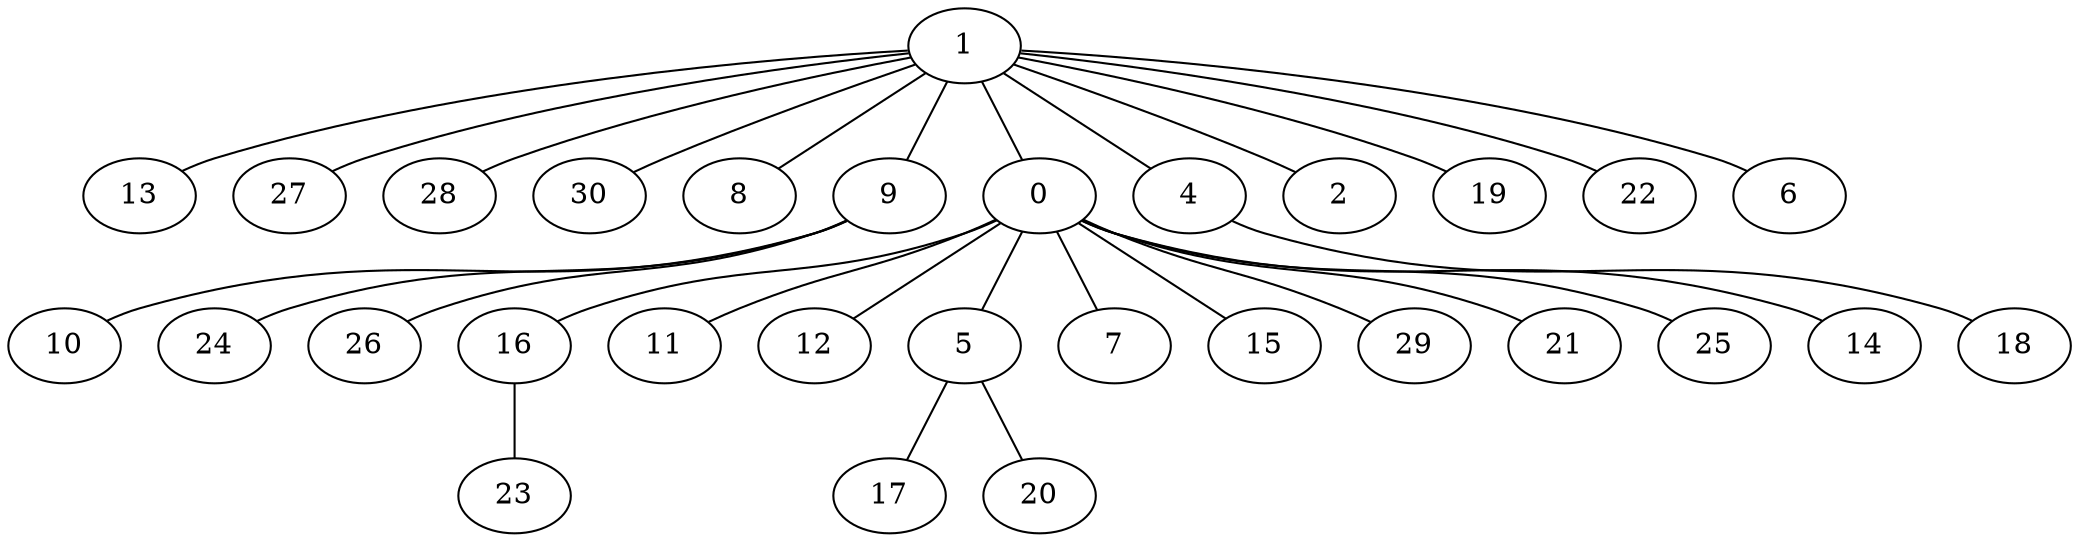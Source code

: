 strict graph G {
1;
13;
27;
28;
30;
8;
9;
0;
4;
2;
19;
22;
6;
10;
24;
26;
16;
11;
12;
5;
7;
15;
29;
21;
25;
14;
18;
23;
17;
20;
9 -- 10;
0 -- 7;
1 -- 28;
5 -- 20;
0 -- 14;
1 -- 4;
0 -- 21;
9 -- 26;
16 -- 23;
0 -- 12;
0 -- 29;
0 -- 16;
0 -- 15;
1 -- 9;
1 -- 19;
9 -- 24;
1 -- 2;
1 -- 13;
5 -- 17;
4 -- 18;
1 -- 0;
1 -- 27;
0 -- 11;
1 -- 8;
1 -- 30;
1 -- 22;
0 -- 5;
1 -- 6;
0 -- 25;
}

